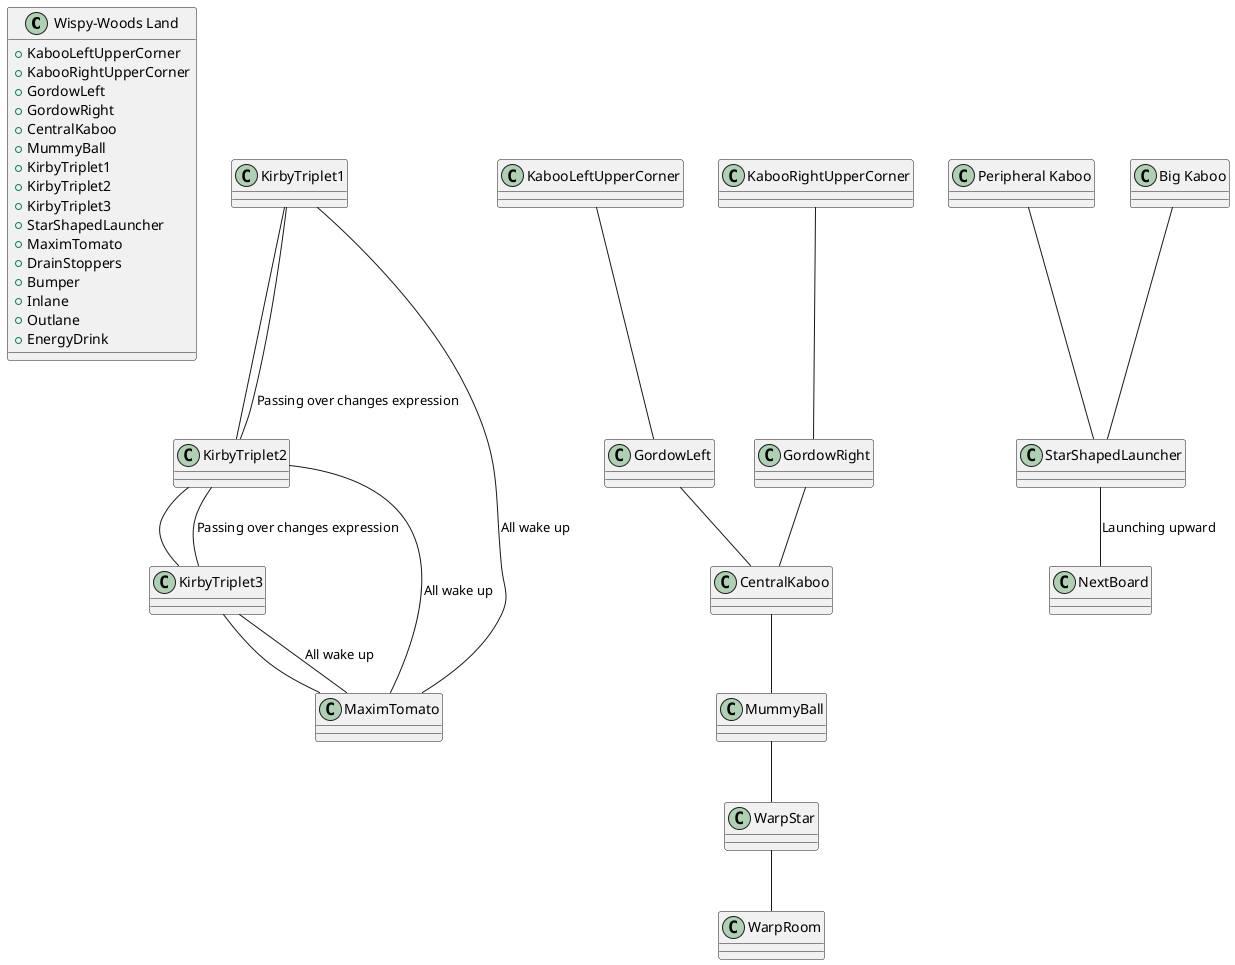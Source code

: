 @startuml

class "Wispy-Woods Land" {
  +KabooLeftUpperCorner
  +KabooRightUpperCorner
  +GordowLeft
  +GordowRight
  +CentralKaboo
  +MummyBall
  +KirbyTriplet1
  +KirbyTriplet2
  +KirbyTriplet3
  +StarShapedLauncher
  +MaximTomato
  +DrainStoppers
  +Bumper
  +Inlane
  +Outlane
  +EnergyDrink
}

"KirbyTriplet1" -- "KirbyTriplet2"
"KirbyTriplet2" -- "KirbyTriplet3"
"KirbyTriplet3" -- "MaximTomato"

"KabooLeftUpperCorner" -- "GordowLeft"
"KabooRightUpperCorner" -- "GordowRight"
"GordowLeft" -- "CentralKaboo"
"GordowRight" -- "CentralKaboo"
"CentralKaboo" -- "MummyBall"
"KirbyTriplet1" -- "KirbyTriplet2" : Passing over changes expression
"KirbyTriplet2" -- "KirbyTriplet3" : Passing over changes expression

"MummyBall" -- "WarpStar"
"KirbyTriplet1" -- "MaximTomato" : All wake up
"KirbyTriplet2" -- "MaximTomato" : All wake up
"KirbyTriplet3" -- "MaximTomato" : All wake up

"Peripheral Kaboo" -- "StarShapedLauncher"
"StarShapedLauncher" -- "NextBoard" : Launching upward

"WarpStar" -- "WarpRoom"

"Big Kaboo" -- "StarShapedLauncher"

@enduml
